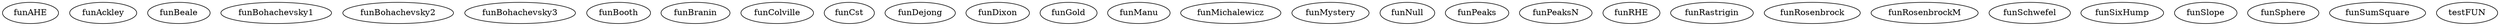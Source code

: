 /* Created by mdot for Matlab */
digraph m2html {

  funAHE [URL="funAHE.html"];
  funAckley [URL="funAckley.html"];
  funBeale [URL="funBeale.html"];
  funBohachevsky1 [URL="funBohachevsky1.html"];
  funBohachevsky2 [URL="funBohachevsky2.html"];
  funBohachevsky3 [URL="funBohachevsky3.html"];
  funBooth [URL="funBooth.html"];
  funBranin [URL="funBranin.html"];
  funColville [URL="funColville.html"];
  funCst [URL="funCst.html"];
  funDejong [URL="funDejong.html"];
  funDixon [URL="funDixon.html"];
  funGold [URL="funGold.html"];
  funManu [URL="funManu.html"];
  funMichalewicz [URL="funMichalewicz.html"];
  funMystery [URL="funMystery.html"];
  funNull [URL="funNull.html"];
  funPeaks [URL="funPeaks.html"];
  funPeaksN [URL="funPeaksN.html"];
  funRHE [URL="funRHE.html"];
  funRastrigin [URL="funRastrigin.html"];
  funRosenbrock [URL="funRosenbrock.html"];
  funRosenbrockM [URL="funRosenbrockM.html"];
  funSchwefel [URL="funSchwefel.html"];
  funSixHump [URL="funSixHump.html"];
  funSlope [URL="funSlope.html"];
  funSphere [URL="funSphere.html"];
  funSumSquare [URL="funSumSquare.html"];
  testFUN [URL="testFUN.html"];
}